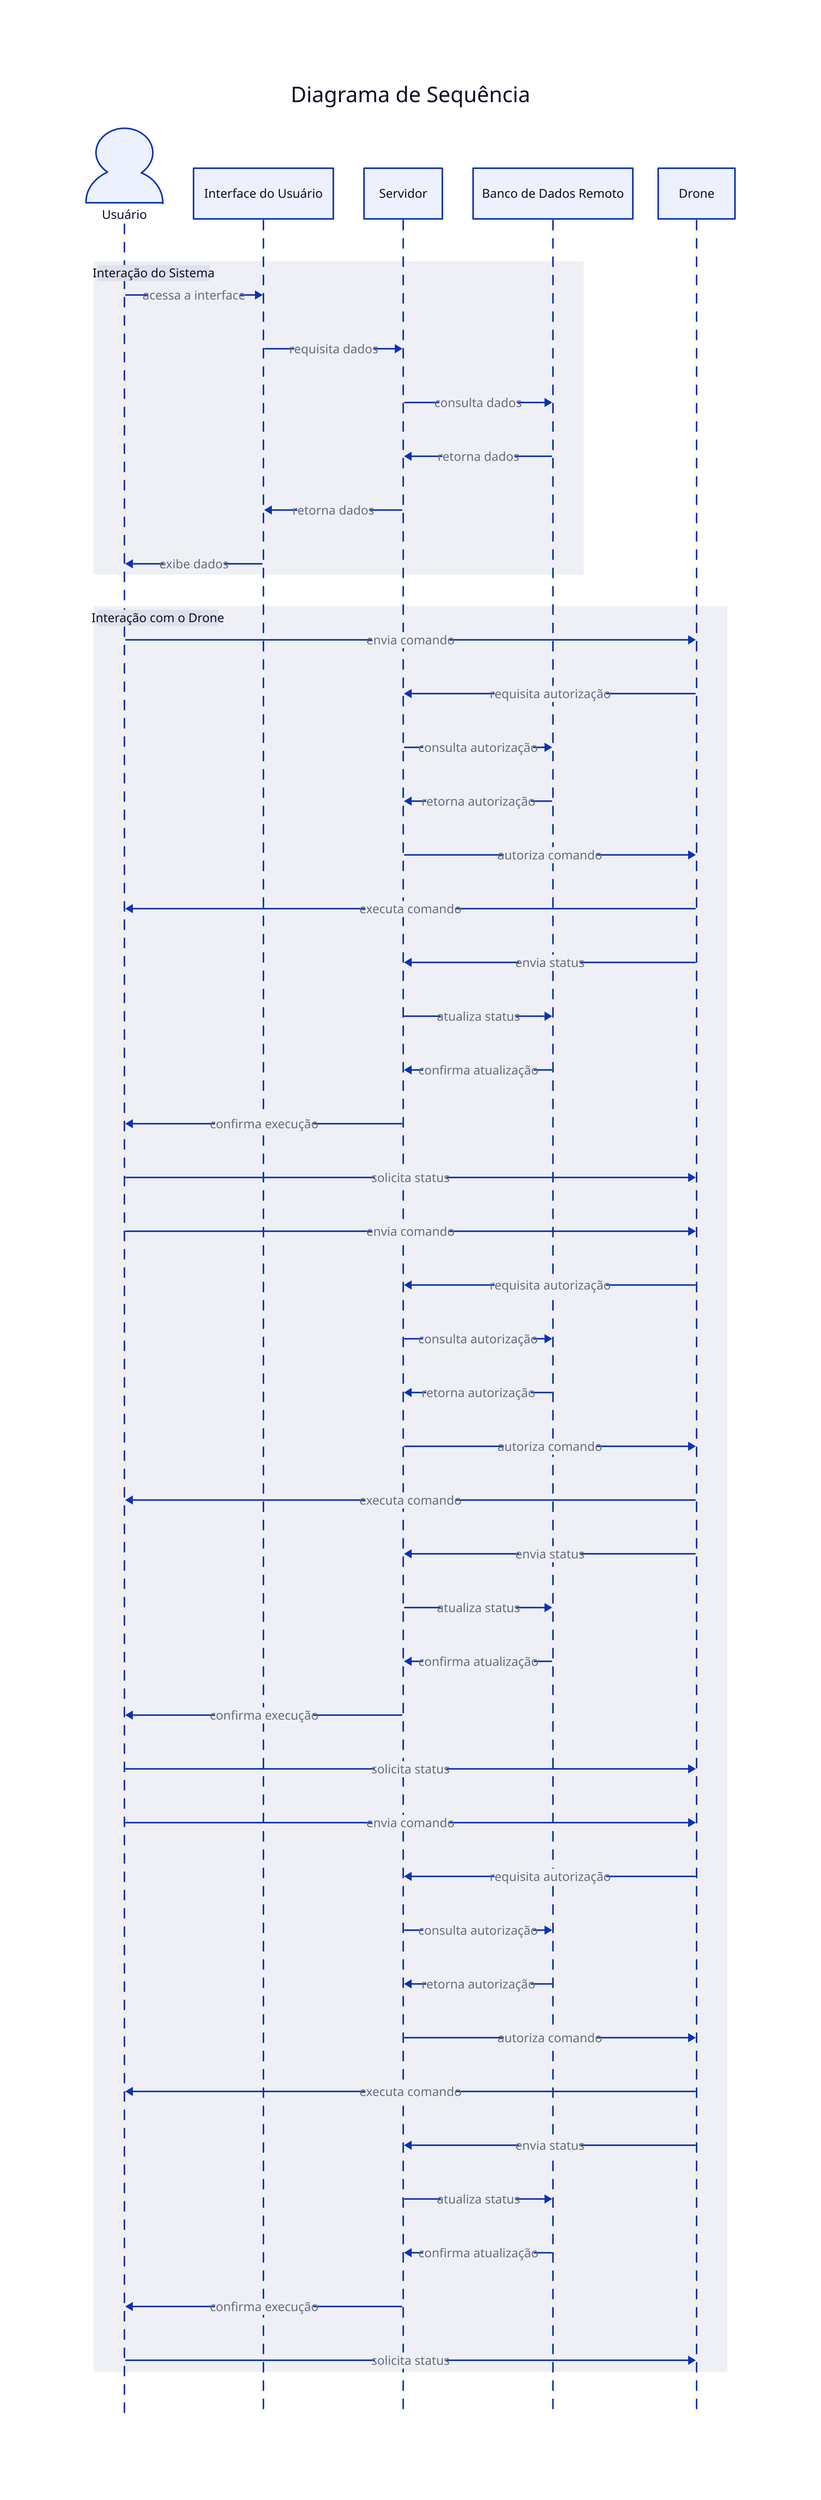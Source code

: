 # d2 --theme=300 --dark-theme=200 -l elk --pad 0 ./input.d2

Diagrama de Sequência: {
  shape: sequence_diagram
  usuario: Usuário {shape: person}
  frontend: Interface do Usuário
  backend: Servidor
  banco: Banco de Dados Remoto
  drone: Drone

  Interação do Sistema: {
    usuario -> frontend: acessa a interface
    frontend -> backend: requisita dados
    backend -> banco: consulta dados
    banco -> backend: retorna dados
    backend -> frontend: retorna dados
    frontend -> usuario: exibe dados
  }
  Interação com o Drone: {
    usuario -> drone: envia comando
    drone -> backend: requisita autorização
    backend -> banco: consulta autorização
    banco -> backend: retorna autorização
    backend -> drone: autoriza comando
    drone -> usuario: executa comando
    drone -> backend: envia status
    backend -> banco: atualiza status
    banco -> backend: confirma atualização
    backend -> usuario: confirma execução
    usuario -> drone: solicita status
  }
  Interação com o Drone: {
    usuario -> drone: envia comando
    drone -> backend: requisita autorização
    backend -> banco: consulta autorização
    banco -> backend: retorna autorização
    backend -> drone: autoriza comando
    drone -> usuario: executa comando
    drone -> backend: envia status
    backend -> banco: atualiza status
    banco -> backend: confirma atualização
    backend -> usuario: confirma execução
    usuario -> drone: solicita status
  }
  Interação com o Drone: {
    usuario -> drone: envia comando
    drone -> backend: requisita autorização
    backend -> banco: consulta autorização
    banco -> backend: retorna autorização
    backend -> drone: autoriza comando
    drone -> usuario: executa comando
    drone -> backend: envia status
    backend -> banco: atualiza status
    banco -> backend: confirma atualização
    backend -> usuario: confirma execução
    usuario -> drone: solicita status
  }
}

